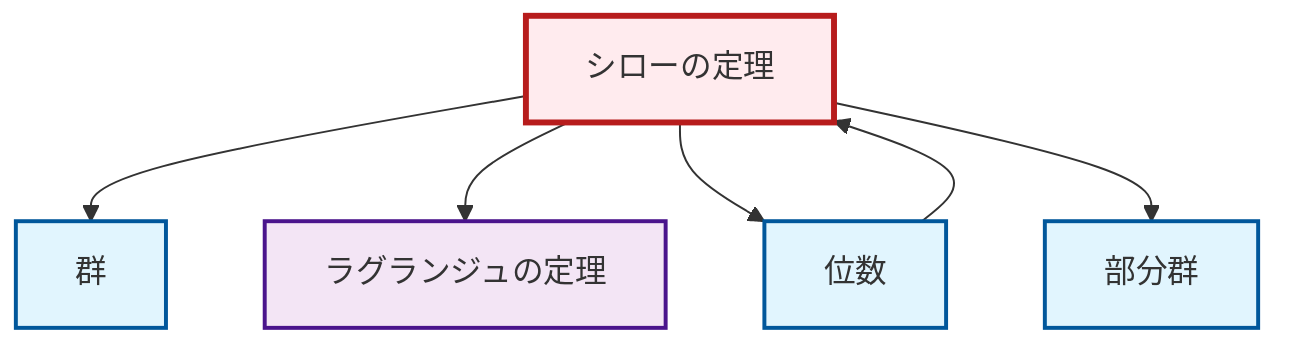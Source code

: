 graph TD
    classDef definition fill:#e1f5fe,stroke:#01579b,stroke-width:2px
    classDef theorem fill:#f3e5f5,stroke:#4a148c,stroke-width:2px
    classDef axiom fill:#fff3e0,stroke:#e65100,stroke-width:2px
    classDef example fill:#e8f5e9,stroke:#1b5e20,stroke-width:2px
    classDef current fill:#ffebee,stroke:#b71c1c,stroke-width:3px
    thm-sylow["シローの定理"]:::theorem
    thm-lagrange["ラグランジュの定理"]:::theorem
    def-group["群"]:::definition
    def-order["位数"]:::definition
    def-subgroup["部分群"]:::definition
    def-order --> thm-sylow
    thm-sylow --> def-group
    thm-sylow --> thm-lagrange
    thm-sylow --> def-order
    thm-sylow --> def-subgroup
    class thm-sylow current